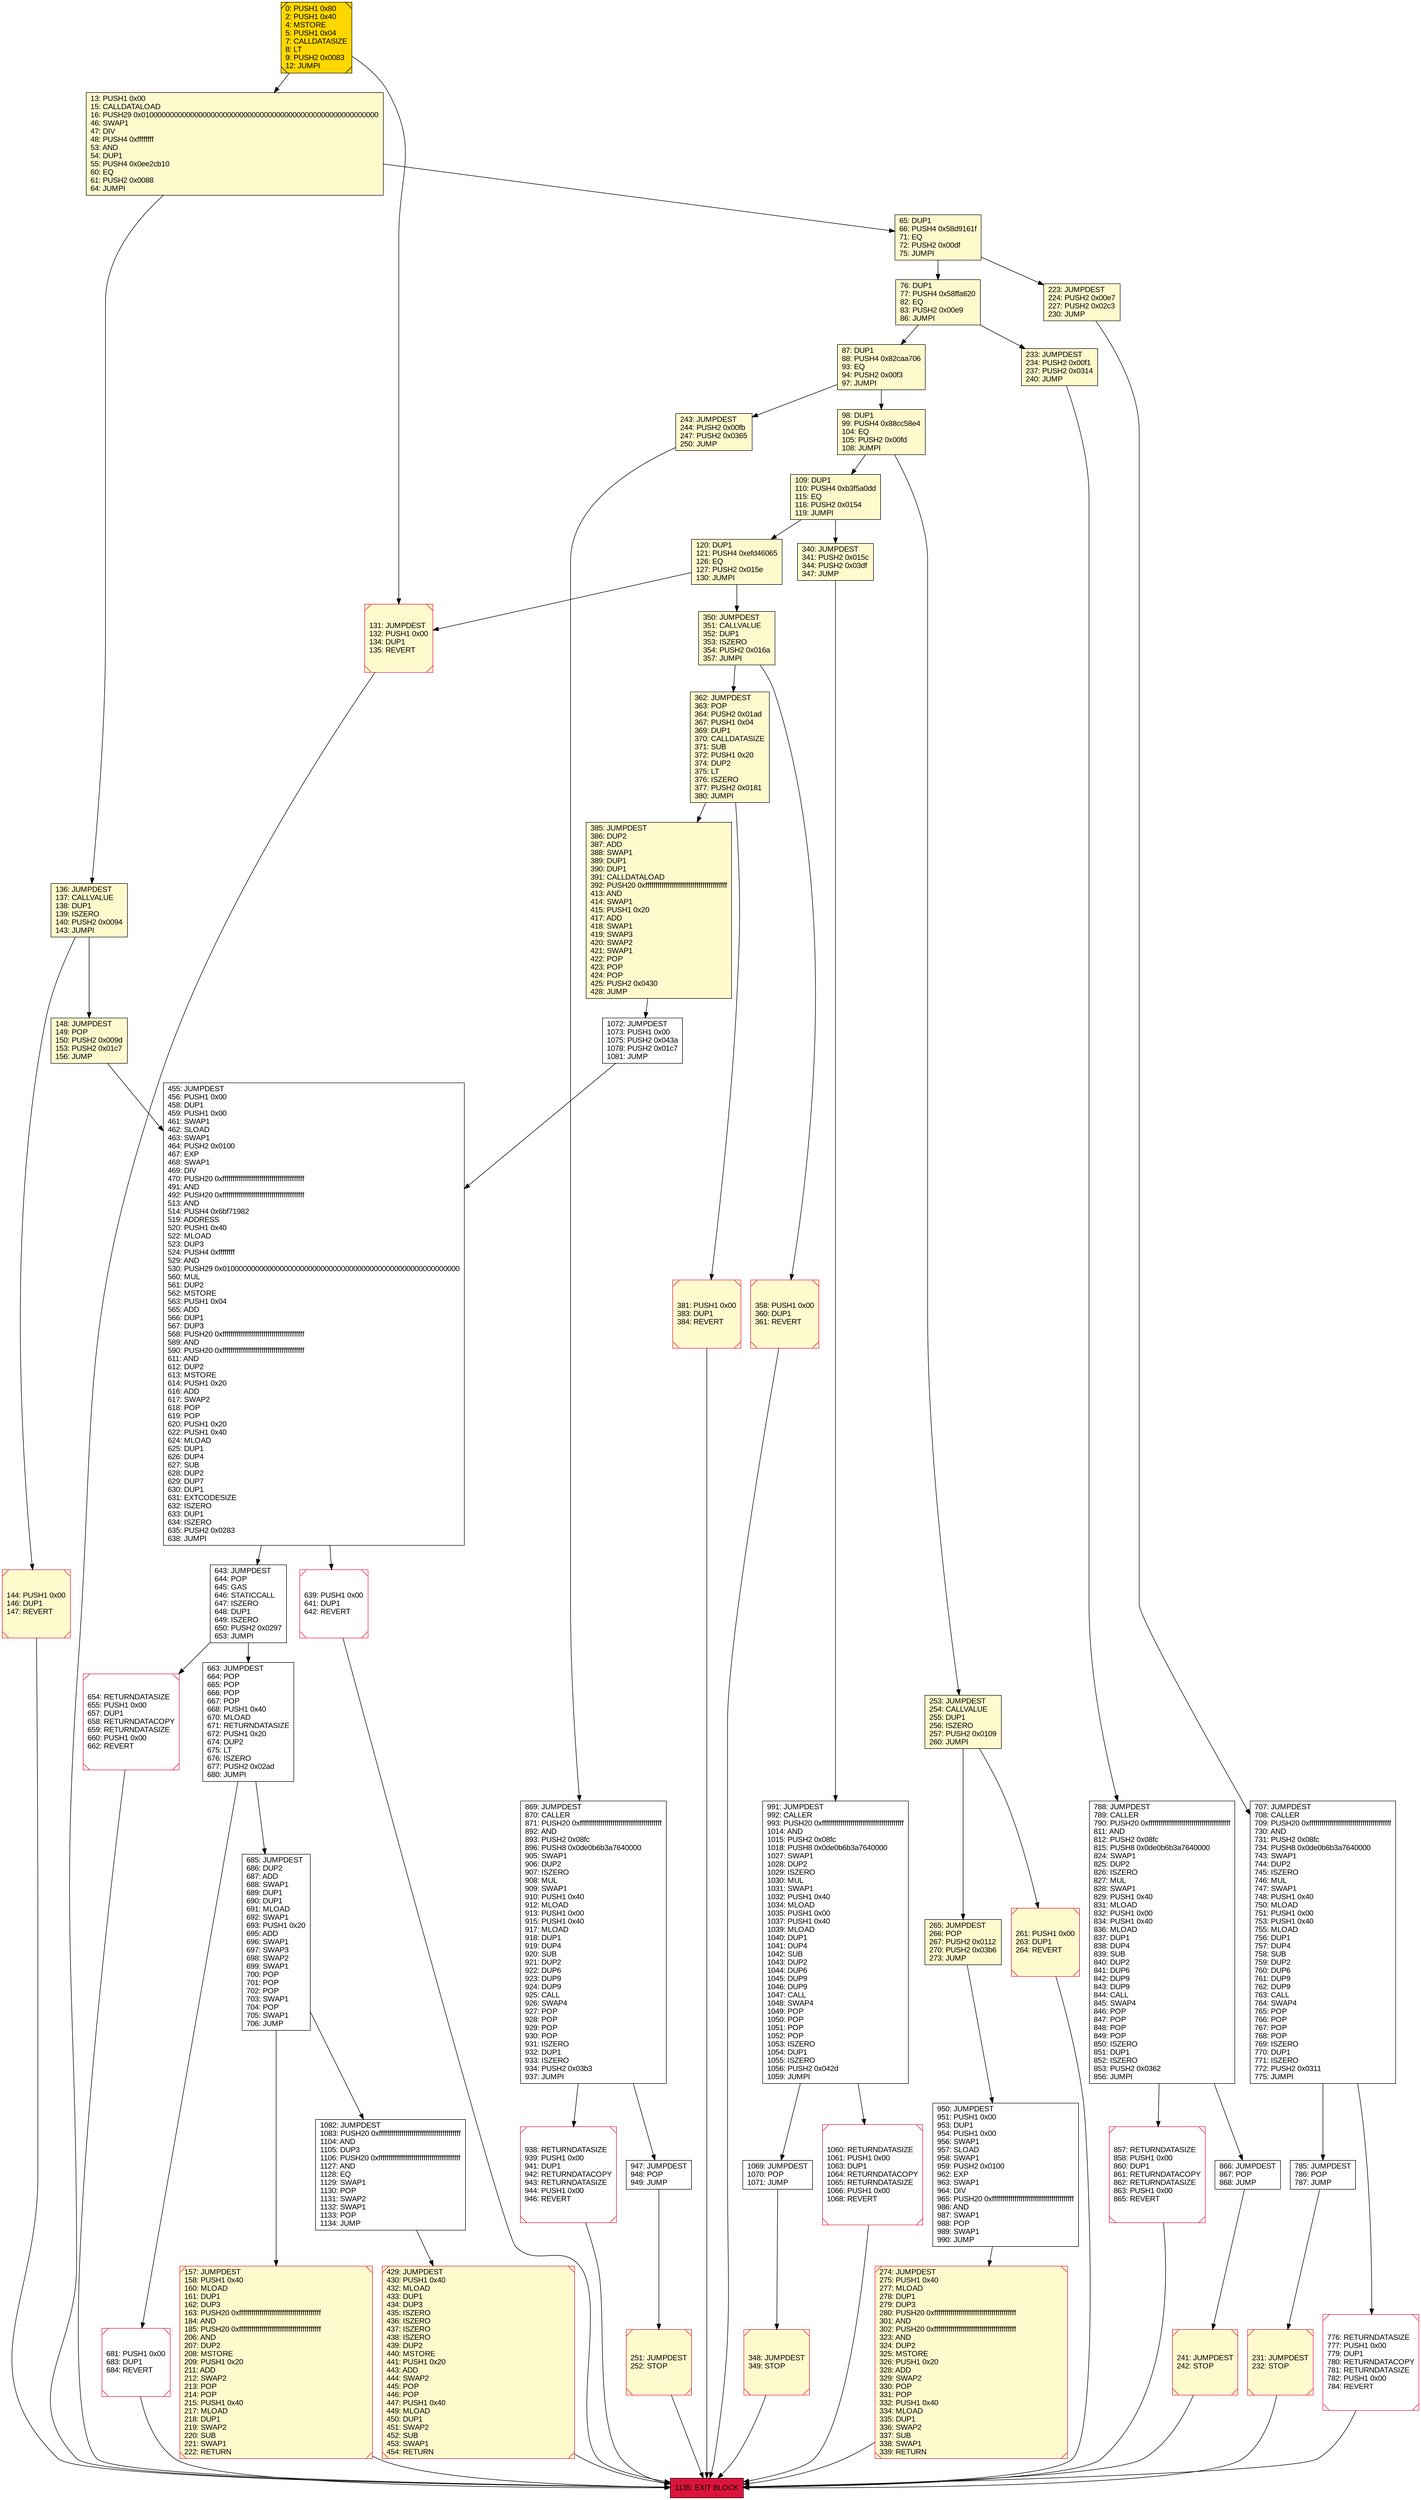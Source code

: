 digraph G {
bgcolor=transparent rankdir=UD;
node [shape=box style=filled color=black fillcolor=white fontname=arial fontcolor=black];
223 [label="223: JUMPDEST\l224: PUSH2 0x00e7\l227: PUSH2 0x02c3\l230: JUMP\l" fillcolor=lemonchiffon ];
131 [label="131: JUMPDEST\l132: PUSH1 0x00\l134: DUP1\l135: REVERT\l" fillcolor=lemonchiffon shape=Msquare color=crimson ];
681 [label="681: PUSH1 0x00\l683: DUP1\l684: REVERT\l" shape=Msquare color=crimson ];
1069 [label="1069: JUMPDEST\l1070: POP\l1071: JUMP\l" ];
869 [label="869: JUMPDEST\l870: CALLER\l871: PUSH20 0xffffffffffffffffffffffffffffffffffffffff\l892: AND\l893: PUSH2 0x08fc\l896: PUSH8 0x0de0b6b3a7640000\l905: SWAP1\l906: DUP2\l907: ISZERO\l908: MUL\l909: SWAP1\l910: PUSH1 0x40\l912: MLOAD\l913: PUSH1 0x00\l915: PUSH1 0x40\l917: MLOAD\l918: DUP1\l919: DUP4\l920: SUB\l921: DUP2\l922: DUP6\l923: DUP9\l924: DUP9\l925: CALL\l926: SWAP4\l927: POP\l928: POP\l929: POP\l930: POP\l931: ISZERO\l932: DUP1\l933: ISZERO\l934: PUSH2 0x03b3\l937: JUMPI\l" ];
643 [label="643: JUMPDEST\l644: POP\l645: GAS\l646: STATICCALL\l647: ISZERO\l648: DUP1\l649: ISZERO\l650: PUSH2 0x0297\l653: JUMPI\l" ];
13 [label="13: PUSH1 0x00\l15: CALLDATALOAD\l16: PUSH29 0x0100000000000000000000000000000000000000000000000000000000\l46: SWAP1\l47: DIV\l48: PUSH4 0xffffffff\l53: AND\l54: DUP1\l55: PUSH4 0x0ee2cb10\l60: EQ\l61: PUSH2 0x0088\l64: JUMPI\l" fillcolor=lemonchiffon ];
429 [label="429: JUMPDEST\l430: PUSH1 0x40\l432: MLOAD\l433: DUP1\l434: DUP3\l435: ISZERO\l436: ISZERO\l437: ISZERO\l438: ISZERO\l439: DUP2\l440: MSTORE\l441: PUSH1 0x20\l443: ADD\l444: SWAP2\l445: POP\l446: POP\l447: PUSH1 0x40\l449: MLOAD\l450: DUP1\l451: SWAP2\l452: SUB\l453: SWAP1\l454: RETURN\l" fillcolor=lemonchiffon shape=Msquare color=crimson ];
776 [label="776: RETURNDATASIZE\l777: PUSH1 0x00\l779: DUP1\l780: RETURNDATACOPY\l781: RETURNDATASIZE\l782: PUSH1 0x00\l784: REVERT\l" shape=Msquare color=crimson ];
265 [label="265: JUMPDEST\l266: POP\l267: PUSH2 0x0112\l270: PUSH2 0x03b6\l273: JUMP\l" fillcolor=lemonchiffon ];
947 [label="947: JUMPDEST\l948: POP\l949: JUMP\l" ];
654 [label="654: RETURNDATASIZE\l655: PUSH1 0x00\l657: DUP1\l658: RETURNDATACOPY\l659: RETURNDATASIZE\l660: PUSH1 0x00\l662: REVERT\l" shape=Msquare color=crimson ];
663 [label="663: JUMPDEST\l664: POP\l665: POP\l666: POP\l667: POP\l668: PUSH1 0x40\l670: MLOAD\l671: RETURNDATASIZE\l672: PUSH1 0x20\l674: DUP2\l675: LT\l676: ISZERO\l677: PUSH2 0x02ad\l680: JUMPI\l" ];
991 [label="991: JUMPDEST\l992: CALLER\l993: PUSH20 0xffffffffffffffffffffffffffffffffffffffff\l1014: AND\l1015: PUSH2 0x08fc\l1018: PUSH8 0x0de0b6b3a7640000\l1027: SWAP1\l1028: DUP2\l1029: ISZERO\l1030: MUL\l1031: SWAP1\l1032: PUSH1 0x40\l1034: MLOAD\l1035: PUSH1 0x00\l1037: PUSH1 0x40\l1039: MLOAD\l1040: DUP1\l1041: DUP4\l1042: SUB\l1043: DUP2\l1044: DUP6\l1045: DUP9\l1046: DUP9\l1047: CALL\l1048: SWAP4\l1049: POP\l1050: POP\l1051: POP\l1052: POP\l1053: ISZERO\l1054: DUP1\l1055: ISZERO\l1056: PUSH2 0x042d\l1059: JUMPI\l" ];
76 [label="76: DUP1\l77: PUSH4 0x58ffa620\l82: EQ\l83: PUSH2 0x00e9\l86: JUMPI\l" fillcolor=lemonchiffon ];
950 [label="950: JUMPDEST\l951: PUSH1 0x00\l953: DUP1\l954: PUSH1 0x00\l956: SWAP1\l957: SLOAD\l958: SWAP1\l959: PUSH2 0x0100\l962: EXP\l963: SWAP1\l964: DIV\l965: PUSH20 0xffffffffffffffffffffffffffffffffffffffff\l986: AND\l987: SWAP1\l988: POP\l989: SWAP1\l990: JUMP\l" ];
0 [label="0: PUSH1 0x80\l2: PUSH1 0x40\l4: MSTORE\l5: PUSH1 0x04\l7: CALLDATASIZE\l8: LT\l9: PUSH2 0x0083\l12: JUMPI\l" fillcolor=lemonchiffon shape=Msquare fillcolor=gold ];
87 [label="87: DUP1\l88: PUSH4 0x82caa706\l93: EQ\l94: PUSH2 0x00f3\l97: JUMPI\l" fillcolor=lemonchiffon ];
261 [label="261: PUSH1 0x00\l263: DUP1\l264: REVERT\l" fillcolor=lemonchiffon shape=Msquare color=crimson ];
788 [label="788: JUMPDEST\l789: CALLER\l790: PUSH20 0xffffffffffffffffffffffffffffffffffffffff\l811: AND\l812: PUSH2 0x08fc\l815: PUSH8 0x0de0b6b3a7640000\l824: SWAP1\l825: DUP2\l826: ISZERO\l827: MUL\l828: SWAP1\l829: PUSH1 0x40\l831: MLOAD\l832: PUSH1 0x00\l834: PUSH1 0x40\l836: MLOAD\l837: DUP1\l838: DUP4\l839: SUB\l840: DUP2\l841: DUP6\l842: DUP9\l843: DUP9\l844: CALL\l845: SWAP4\l846: POP\l847: POP\l848: POP\l849: POP\l850: ISZERO\l851: DUP1\l852: ISZERO\l853: PUSH2 0x0362\l856: JUMPI\l" ];
136 [label="136: JUMPDEST\l137: CALLVALUE\l138: DUP1\l139: ISZERO\l140: PUSH2 0x0094\l143: JUMPI\l" fillcolor=lemonchiffon ];
144 [label="144: PUSH1 0x00\l146: DUP1\l147: REVERT\l" fillcolor=lemonchiffon shape=Msquare color=crimson ];
938 [label="938: RETURNDATASIZE\l939: PUSH1 0x00\l941: DUP1\l942: RETURNDATACOPY\l943: RETURNDATASIZE\l944: PUSH1 0x00\l946: REVERT\l" shape=Msquare color=crimson ];
253 [label="253: JUMPDEST\l254: CALLVALUE\l255: DUP1\l256: ISZERO\l257: PUSH2 0x0109\l260: JUMPI\l" fillcolor=lemonchiffon ];
1072 [label="1072: JUMPDEST\l1073: PUSH1 0x00\l1075: PUSH2 0x043a\l1078: PUSH2 0x01c7\l1081: JUMP\l" ];
350 [label="350: JUMPDEST\l351: CALLVALUE\l352: DUP1\l353: ISZERO\l354: PUSH2 0x016a\l357: JUMPI\l" fillcolor=lemonchiffon ];
785 [label="785: JUMPDEST\l786: POP\l787: JUMP\l" ];
362 [label="362: JUMPDEST\l363: POP\l364: PUSH2 0x01ad\l367: PUSH1 0x04\l369: DUP1\l370: CALLDATASIZE\l371: SUB\l372: PUSH1 0x20\l374: DUP2\l375: LT\l376: ISZERO\l377: PUSH2 0x0181\l380: JUMPI\l" fillcolor=lemonchiffon ];
1060 [label="1060: RETURNDATASIZE\l1061: PUSH1 0x00\l1063: DUP1\l1064: RETURNDATACOPY\l1065: RETURNDATASIZE\l1066: PUSH1 0x00\l1068: REVERT\l" shape=Msquare color=crimson ];
274 [label="274: JUMPDEST\l275: PUSH1 0x40\l277: MLOAD\l278: DUP1\l279: DUP3\l280: PUSH20 0xffffffffffffffffffffffffffffffffffffffff\l301: AND\l302: PUSH20 0xffffffffffffffffffffffffffffffffffffffff\l323: AND\l324: DUP2\l325: MSTORE\l326: PUSH1 0x20\l328: ADD\l329: SWAP2\l330: POP\l331: POP\l332: PUSH1 0x40\l334: MLOAD\l335: DUP1\l336: SWAP2\l337: SUB\l338: SWAP1\l339: RETURN\l" fillcolor=lemonchiffon shape=Msquare color=crimson ];
857 [label="857: RETURNDATASIZE\l858: PUSH1 0x00\l860: DUP1\l861: RETURNDATACOPY\l862: RETURNDATASIZE\l863: PUSH1 0x00\l865: REVERT\l" shape=Msquare color=crimson ];
243 [label="243: JUMPDEST\l244: PUSH2 0x00fb\l247: PUSH2 0x0365\l250: JUMP\l" fillcolor=lemonchiffon ];
109 [label="109: DUP1\l110: PUSH4 0xb3f5a0dd\l115: EQ\l116: PUSH2 0x0154\l119: JUMPI\l" fillcolor=lemonchiffon ];
866 [label="866: JUMPDEST\l867: POP\l868: JUMP\l" ];
65 [label="65: DUP1\l66: PUSH4 0x58d9161f\l71: EQ\l72: PUSH2 0x00df\l75: JUMPI\l" fillcolor=lemonchiffon ];
233 [label="233: JUMPDEST\l234: PUSH2 0x00f1\l237: PUSH2 0x0314\l240: JUMP\l" fillcolor=lemonchiffon ];
358 [label="358: PUSH1 0x00\l360: DUP1\l361: REVERT\l" fillcolor=lemonchiffon shape=Msquare color=crimson ];
348 [label="348: JUMPDEST\l349: STOP\l" fillcolor=lemonchiffon shape=Msquare color=crimson ];
157 [label="157: JUMPDEST\l158: PUSH1 0x40\l160: MLOAD\l161: DUP1\l162: DUP3\l163: PUSH20 0xffffffffffffffffffffffffffffffffffffffff\l184: AND\l185: PUSH20 0xffffffffffffffffffffffffffffffffffffffff\l206: AND\l207: DUP2\l208: MSTORE\l209: PUSH1 0x20\l211: ADD\l212: SWAP2\l213: POP\l214: POP\l215: PUSH1 0x40\l217: MLOAD\l218: DUP1\l219: SWAP2\l220: SUB\l221: SWAP1\l222: RETURN\l" fillcolor=lemonchiffon shape=Msquare color=crimson ];
707 [label="707: JUMPDEST\l708: CALLER\l709: PUSH20 0xffffffffffffffffffffffffffffffffffffffff\l730: AND\l731: PUSH2 0x08fc\l734: PUSH8 0x0de0b6b3a7640000\l743: SWAP1\l744: DUP2\l745: ISZERO\l746: MUL\l747: SWAP1\l748: PUSH1 0x40\l750: MLOAD\l751: PUSH1 0x00\l753: PUSH1 0x40\l755: MLOAD\l756: DUP1\l757: DUP4\l758: SUB\l759: DUP2\l760: DUP6\l761: DUP9\l762: DUP9\l763: CALL\l764: SWAP4\l765: POP\l766: POP\l767: POP\l768: POP\l769: ISZERO\l770: DUP1\l771: ISZERO\l772: PUSH2 0x0311\l775: JUMPI\l" ];
685 [label="685: JUMPDEST\l686: DUP2\l687: ADD\l688: SWAP1\l689: DUP1\l690: DUP1\l691: MLOAD\l692: SWAP1\l693: PUSH1 0x20\l695: ADD\l696: SWAP1\l697: SWAP3\l698: SWAP2\l699: SWAP1\l700: POP\l701: POP\l702: POP\l703: SWAP1\l704: POP\l705: SWAP1\l706: JUMP\l" ];
455 [label="455: JUMPDEST\l456: PUSH1 0x00\l458: DUP1\l459: PUSH1 0x00\l461: SWAP1\l462: SLOAD\l463: SWAP1\l464: PUSH2 0x0100\l467: EXP\l468: SWAP1\l469: DIV\l470: PUSH20 0xffffffffffffffffffffffffffffffffffffffff\l491: AND\l492: PUSH20 0xffffffffffffffffffffffffffffffffffffffff\l513: AND\l514: PUSH4 0x6bf71982\l519: ADDRESS\l520: PUSH1 0x40\l522: MLOAD\l523: DUP3\l524: PUSH4 0xffffffff\l529: AND\l530: PUSH29 0x0100000000000000000000000000000000000000000000000000000000\l560: MUL\l561: DUP2\l562: MSTORE\l563: PUSH1 0x04\l565: ADD\l566: DUP1\l567: DUP3\l568: PUSH20 0xffffffffffffffffffffffffffffffffffffffff\l589: AND\l590: PUSH20 0xffffffffffffffffffffffffffffffffffffffff\l611: AND\l612: DUP2\l613: MSTORE\l614: PUSH1 0x20\l616: ADD\l617: SWAP2\l618: POP\l619: POP\l620: PUSH1 0x20\l622: PUSH1 0x40\l624: MLOAD\l625: DUP1\l626: DUP4\l627: SUB\l628: DUP2\l629: DUP7\l630: DUP1\l631: EXTCODESIZE\l632: ISZERO\l633: DUP1\l634: ISZERO\l635: PUSH2 0x0283\l638: JUMPI\l" ];
381 [label="381: PUSH1 0x00\l383: DUP1\l384: REVERT\l" fillcolor=lemonchiffon shape=Msquare color=crimson ];
385 [label="385: JUMPDEST\l386: DUP2\l387: ADD\l388: SWAP1\l389: DUP1\l390: DUP1\l391: CALLDATALOAD\l392: PUSH20 0xffffffffffffffffffffffffffffffffffffffff\l413: AND\l414: SWAP1\l415: PUSH1 0x20\l417: ADD\l418: SWAP1\l419: SWAP3\l420: SWAP2\l421: SWAP1\l422: POP\l423: POP\l424: POP\l425: PUSH2 0x0430\l428: JUMP\l" fillcolor=lemonchiffon ];
639 [label="639: PUSH1 0x00\l641: DUP1\l642: REVERT\l" shape=Msquare color=crimson ];
148 [label="148: JUMPDEST\l149: POP\l150: PUSH2 0x009d\l153: PUSH2 0x01c7\l156: JUMP\l" fillcolor=lemonchiffon ];
241 [label="241: JUMPDEST\l242: STOP\l" fillcolor=lemonchiffon shape=Msquare color=crimson ];
340 [label="340: JUMPDEST\l341: PUSH2 0x015c\l344: PUSH2 0x03df\l347: JUMP\l" fillcolor=lemonchiffon ];
1082 [label="1082: JUMPDEST\l1083: PUSH20 0xffffffffffffffffffffffffffffffffffffffff\l1104: AND\l1105: DUP3\l1106: PUSH20 0xffffffffffffffffffffffffffffffffffffffff\l1127: AND\l1128: EQ\l1129: SWAP1\l1130: POP\l1131: SWAP2\l1132: SWAP1\l1133: POP\l1134: JUMP\l" ];
1135 [label="1135: EXIT BLOCK\l" fillcolor=crimson ];
251 [label="251: JUMPDEST\l252: STOP\l" fillcolor=lemonchiffon shape=Msquare color=crimson ];
231 [label="231: JUMPDEST\l232: STOP\l" fillcolor=lemonchiffon shape=Msquare color=crimson ];
120 [label="120: DUP1\l121: PUSH4 0xefd46065\l126: EQ\l127: PUSH2 0x015e\l130: JUMPI\l" fillcolor=lemonchiffon ];
98 [label="98: DUP1\l99: PUSH4 0x88cc58e4\l104: EQ\l105: PUSH2 0x00fd\l108: JUMPI\l" fillcolor=lemonchiffon ];
251 -> 1135;
455 -> 639;
241 -> 1135;
350 -> 362;
253 -> 261;
991 -> 1069;
136 -> 144;
643 -> 654;
643 -> 663;
685 -> 157;
231 -> 1135;
663 -> 681;
869 -> 947;
253 -> 265;
866 -> 241;
157 -> 1135;
0 -> 131;
991 -> 1060;
348 -> 1135;
358 -> 1135;
857 -> 1135;
109 -> 340;
274 -> 1135;
639 -> 1135;
381 -> 1135;
0 -> 13;
265 -> 950;
13 -> 136;
98 -> 109;
76 -> 87;
869 -> 938;
685 -> 1082;
109 -> 120;
148 -> 455;
663 -> 685;
136 -> 148;
1069 -> 348;
65 -> 223;
785 -> 231;
707 -> 776;
98 -> 253;
261 -> 1135;
120 -> 350;
243 -> 869;
1060 -> 1135;
13 -> 65;
223 -> 707;
455 -> 643;
65 -> 76;
76 -> 233;
87 -> 98;
144 -> 1135;
938 -> 1135;
87 -> 243;
788 -> 866;
362 -> 381;
707 -> 785;
233 -> 788;
362 -> 385;
950 -> 274;
681 -> 1135;
788 -> 857;
131 -> 1135;
385 -> 1072;
1072 -> 455;
340 -> 991;
350 -> 358;
654 -> 1135;
947 -> 251;
120 -> 131;
776 -> 1135;
429 -> 1135;
1082 -> 429;
}